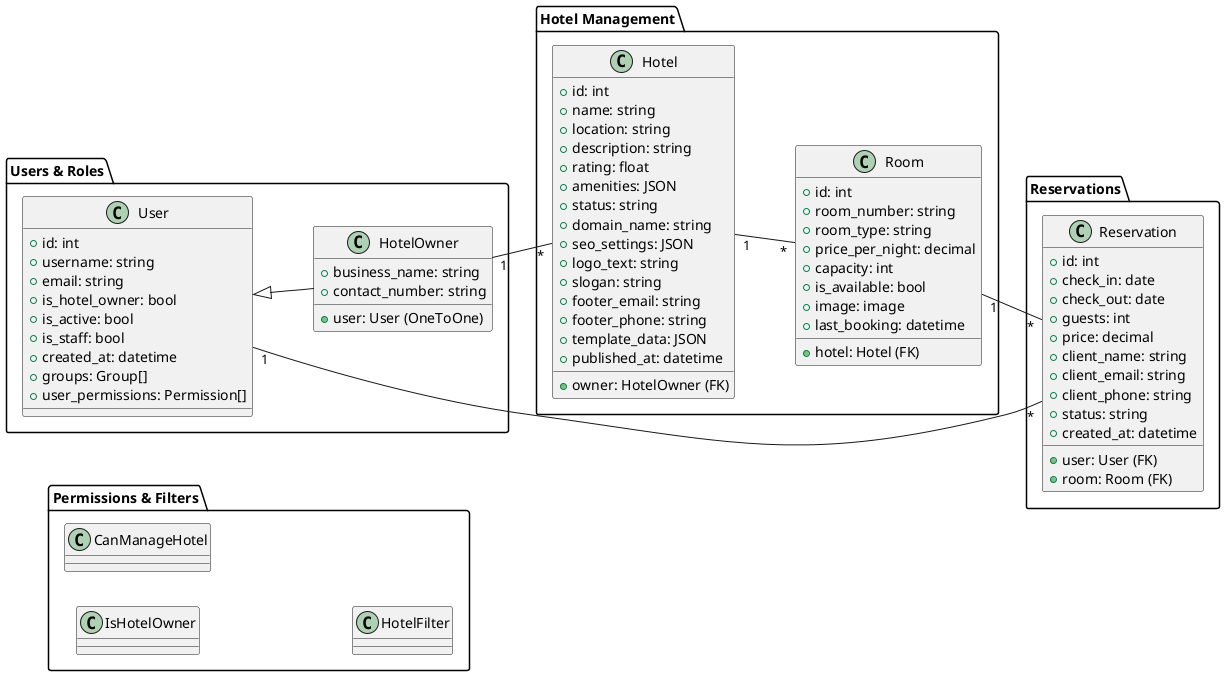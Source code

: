 @startuml
left to right direction

' === USERS & ROLES ===
package "Users & Roles" {
  class User {
      +id: int
      +username: string
      +email: string
      +is_hotel_owner: bool
      +is_active: bool
      +is_staff: bool
      +created_at: datetime
      +groups: Group[]
      +user_permissions: Permission[]
  }
  class HotelOwner {
      +user: User (OneToOne)
      +business_name: string
      +contact_number: string
  }
  User <|-- HotelOwner
}

' === HOTEL MANAGEMENT ===
package "Hotel Management" {
  class Hotel {
      +id: int
      +owner: HotelOwner (FK)
      +name: string
      +location: string
      +description: string
      +rating: float
      +amenities: JSON
      +status: string
      +domain_name: string
      +seo_settings: JSON
      +logo_text: string
      +slogan: string
      +footer_email: string
      +footer_phone: string
      +template_data: JSON
      +published_at: datetime
  }
  class Room {
      +id: int
      +hotel: Hotel (FK)
      +room_number: string
      +room_type: string
      +price_per_night: decimal
      +capacity: int
      +is_available: bool
      +image: image
      +last_booking: datetime
  }
  HotelOwner "1" -- "*" Hotel
  Hotel "1" -- "*" Room
}

' === RESERVATIONS ===
package "Reservations" {
  class Reservation {
      +id: int
      +user: User (FK)
      +room: Room (FK)
      +check_in: date
      +check_out: date
      +guests: int
      +price: decimal
      +client_name: string
      +client_email: string
      +client_phone: string
      +status: string
      +created_at: datetime
  }
  User "1" -- "*" Reservation
  Room "1" -- "*" Reservation
}

' === PERMISSIONS & FILTERS ===
package "Permissions & Filters" {
  class IsHotelOwner
  class CanManageHotel
  class HotelFilter
}

@enduml 